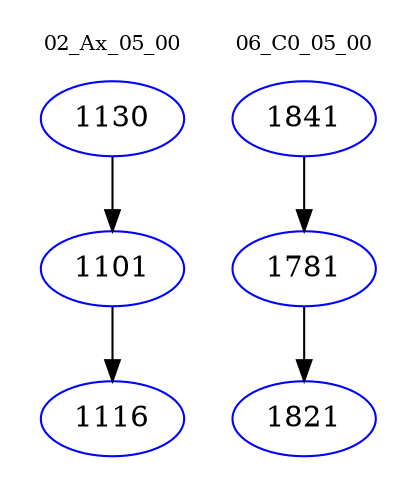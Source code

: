 digraph{
subgraph cluster_0 {
color = white
label = "02_Ax_05_00";
fontsize=10;
T0_1130 [label="1130", color="blue"]
T0_1130 -> T0_1101 [color="black"]
T0_1101 [label="1101", color="blue"]
T0_1101 -> T0_1116 [color="black"]
T0_1116 [label="1116", color="blue"]
}
subgraph cluster_1 {
color = white
label = "06_C0_05_00";
fontsize=10;
T1_1841 [label="1841", color="blue"]
T1_1841 -> T1_1781 [color="black"]
T1_1781 [label="1781", color="blue"]
T1_1781 -> T1_1821 [color="black"]
T1_1821 [label="1821", color="blue"]
}
}
